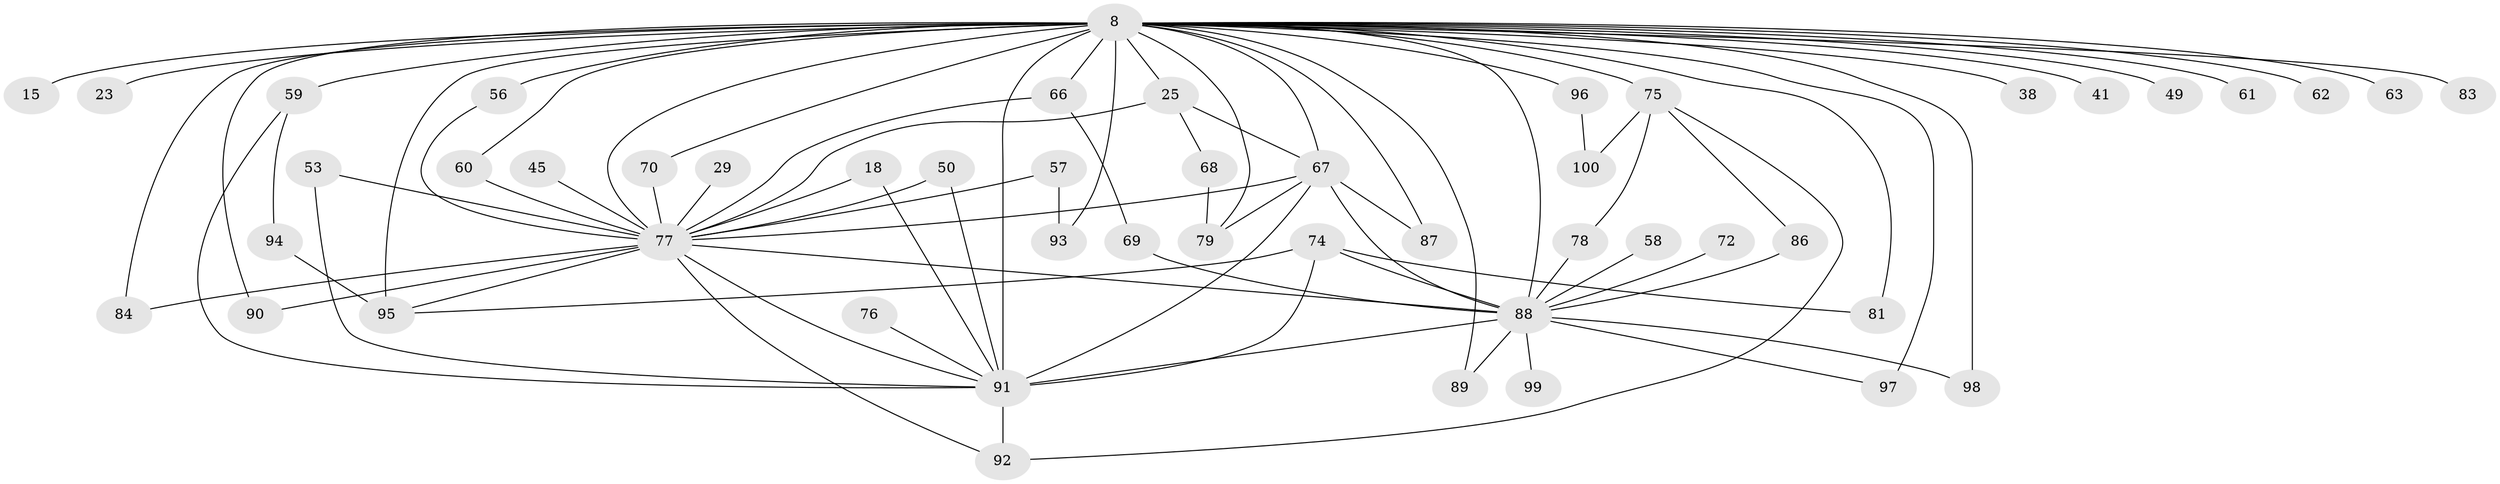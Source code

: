 // original degree distribution, {21: 0.01, 26: 0.01, 24: 0.02, 25: 0.03, 15: 0.02, 17: 0.01, 2: 0.59, 4: 0.09, 6: 0.03, 5: 0.02, 3: 0.17}
// Generated by graph-tools (version 1.1) at 2025/43/03/09/25 04:43:07]
// undirected, 50 vertices, 85 edges
graph export_dot {
graph [start="1"]
  node [color=gray90,style=filled];
  8 [super="+4+6"];
  15;
  18;
  23;
  25 [super="+16"];
  29;
  38;
  41 [super="+28"];
  45;
  49;
  50;
  53;
  56 [super="+27"];
  57;
  58;
  59 [super="+17+31"];
  60;
  61;
  62;
  63;
  66 [super="+47"];
  67 [super="+42+64+44"];
  68;
  69;
  70 [super="+65"];
  72;
  74 [super="+71+48"];
  75 [super="+73"];
  76;
  77 [super="+10+14+20+39+40"];
  78;
  79 [super="+46"];
  81 [super="+80+52+35"];
  83;
  84;
  86;
  87;
  88 [super="+21+7+11"];
  89;
  90;
  91 [super="+22+36"];
  92 [super="+82"];
  93;
  94;
  95 [super="+55"];
  96;
  97;
  98 [super="+85"];
  99;
  100;
  8 -- 49 [weight=2];
  8 -- 62 [weight=2];
  8 -- 83 [weight=2];
  8 -- 88 [weight=10];
  8 -- 90;
  8 -- 79 [weight=2];
  8 -- 23 [weight=2];
  8 -- 96 [weight=2];
  8 -- 38;
  8 -- 41 [weight=2];
  8 -- 63 [weight=2];
  8 -- 75 [weight=4];
  8 -- 70 [weight=2];
  8 -- 77 [weight=13];
  8 -- 15;
  8 -- 84;
  8 -- 87;
  8 -- 89;
  8 -- 91 [weight=12];
  8 -- 93;
  8 -- 95 [weight=2];
  8 -- 97;
  8 -- 98 [weight=2];
  8 -- 56 [weight=2];
  8 -- 60;
  8 -- 61 [weight=2];
  8 -- 81 [weight=3];
  8 -- 59 [weight=2];
  8 -- 67;
  8 -- 66 [weight=3];
  8 -- 25 [weight=2];
  18 -- 91;
  18 -- 77;
  25 -- 77;
  25 -- 67;
  25 -- 68;
  29 -- 77 [weight=2];
  45 -- 77 [weight=2];
  50 -- 91;
  50 -- 77;
  53 -- 91;
  53 -- 77;
  56 -- 77;
  57 -- 93;
  57 -- 77 [weight=2];
  58 -- 88 [weight=2];
  59 -- 94;
  59 -- 91;
  60 -- 77;
  66 -- 69;
  66 -- 77 [weight=2];
  67 -- 88 [weight=2];
  67 -- 91;
  67 -- 77 [weight=4];
  67 -- 79;
  67 -- 87;
  68 -- 79;
  69 -- 88;
  70 -- 77 [weight=2];
  72 -- 88;
  74 -- 88 [weight=3];
  74 -- 81;
  74 -- 95;
  74 -- 91;
  75 -- 78;
  75 -- 100;
  75 -- 86;
  75 -- 92;
  76 -- 91 [weight=2];
  77 -- 84;
  77 -- 88 [weight=5];
  77 -- 90;
  77 -- 91 [weight=4];
  77 -- 92;
  77 -- 95;
  78 -- 88;
  86 -- 88;
  88 -- 89;
  88 -- 97;
  88 -- 98;
  88 -- 99 [weight=2];
  88 -- 91 [weight=4];
  91 -- 92;
  94 -- 95;
  96 -- 100;
}
